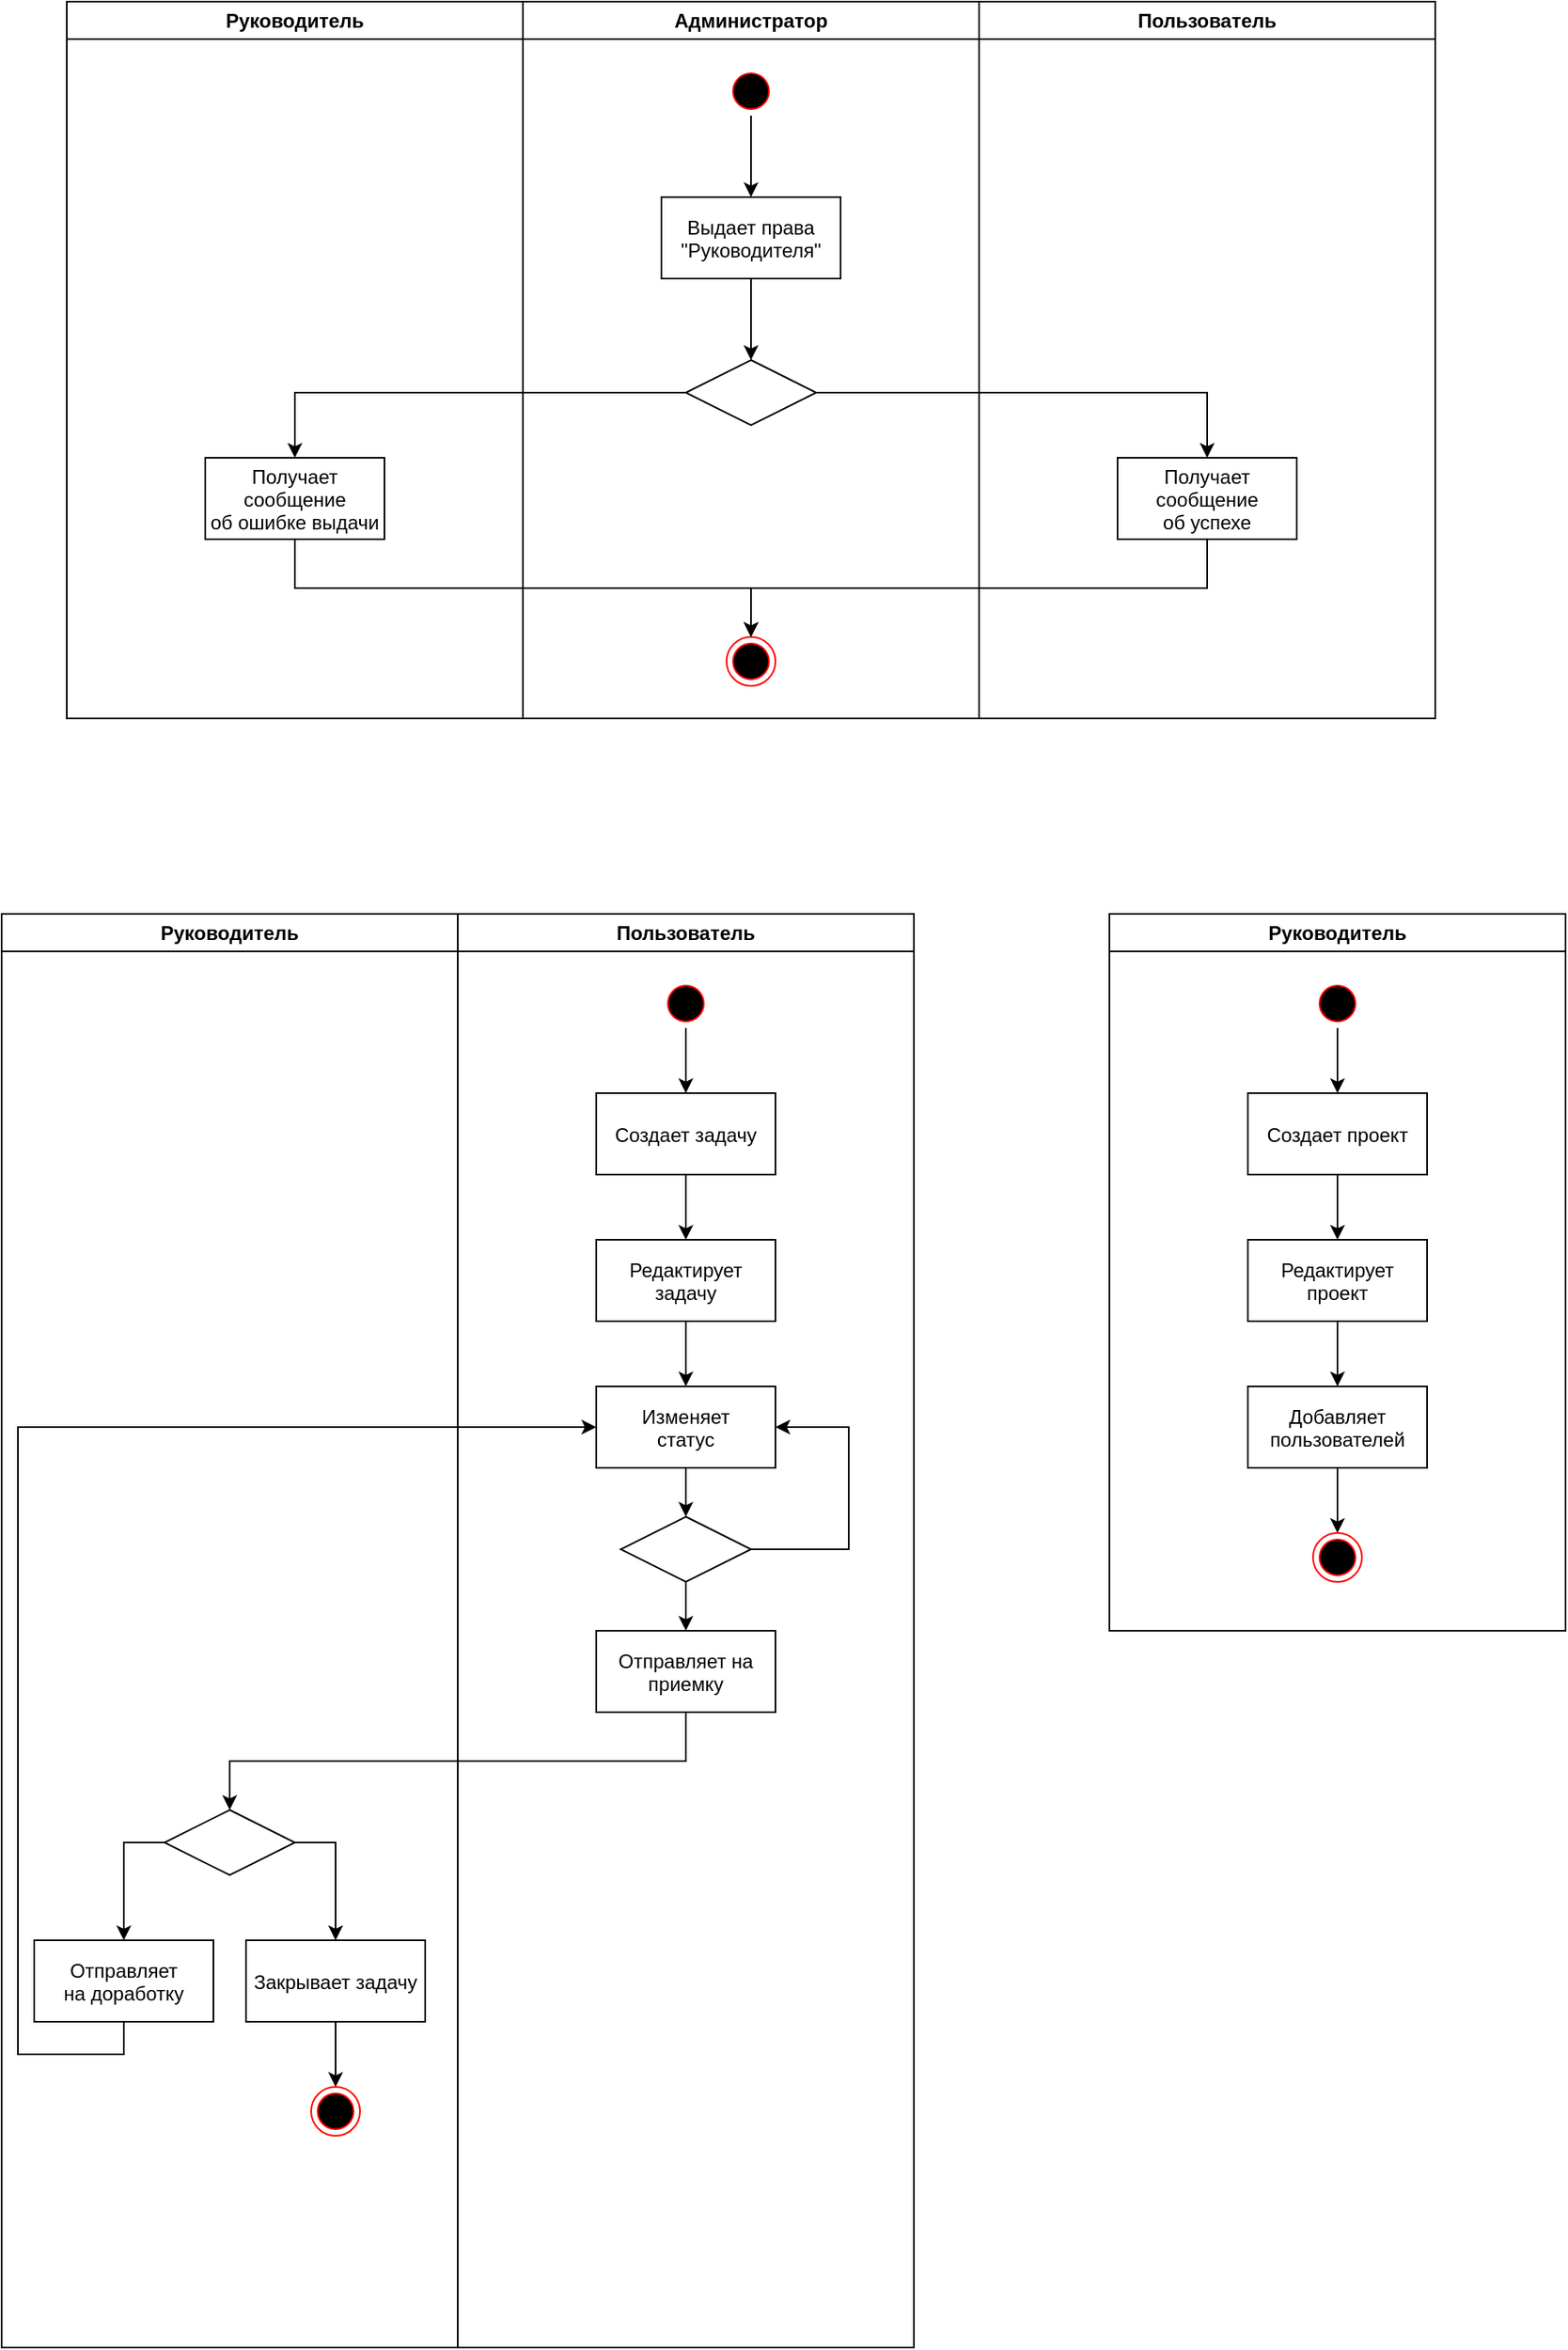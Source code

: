 <mxfile version="12.4.2" type="device" pages="1"><diagram name="Page-1" id="e7e014a7-5840-1c2e-5031-d8a46d1fe8dd"><mxGraphModel dx="2212" dy="1692" grid="1" gridSize="10" guides="1" tooltips="1" connect="1" arrows="1" fold="1" page="1" pageScale="1" pageWidth="1169" pageHeight="826" background="#ffffff" math="0" shadow="0"><root><mxCell id="0"/><mxCell id="1" parent="0"/><mxCell id="3" value="Администратор" style="swimlane;whiteSpace=wrap" parent="1" vertex="1"><mxGeometry x="440" y="80" width="280" height="440" as="geometry"/></mxCell><mxCell id="GIV1SvOcGqlwycRpR4nx-118" style="edgeStyle=orthogonalEdgeStyle;rounded=0;orthogonalLoop=1;jettySize=auto;html=1;exitX=0.5;exitY=1;exitDx=0;exitDy=0;" parent="3" source="13" target="15" edge="1"><mxGeometry relative="1" as="geometry"/></mxCell><mxCell id="13" value="" style="ellipse;shape=startState;fillColor=#000000;strokeColor=#ff0000;" parent="3" vertex="1"><mxGeometry x="125" y="40" width="30" height="30" as="geometry"/></mxCell><mxCell id="GIV1SvOcGqlwycRpR4nx-121" style="edgeStyle=orthogonalEdgeStyle;rounded=0;orthogonalLoop=1;jettySize=auto;html=1;exitX=0.5;exitY=1;exitDx=0;exitDy=0;entryX=0.5;entryY=0;entryDx=0;entryDy=0;" parent="3" source="15" target="GIV1SvOcGqlwycRpR4nx-120" edge="1"><mxGeometry relative="1" as="geometry"/></mxCell><mxCell id="15" value="Выдает права&#10;&quot;Руководителя&quot;" style="" parent="3" vertex="1"><mxGeometry x="85" y="120" width="110" height="50" as="geometry"/></mxCell><mxCell id="38" value="" style="ellipse;shape=endState;fillColor=#000000;strokeColor=#ff0000" parent="3" vertex="1"><mxGeometry x="125" y="390" width="30" height="30" as="geometry"/></mxCell><mxCell id="GIV1SvOcGqlwycRpR4nx-120" value="" style="rhombus;whiteSpace=wrap;html=1;" parent="3" vertex="1"><mxGeometry x="100" y="220" width="80" height="40" as="geometry"/></mxCell><mxCell id="4" value="Пользователь" style="swimlane;whiteSpace=wrap" parent="1" vertex="1"><mxGeometry x="720" y="80" width="280" height="440" as="geometry"/></mxCell><mxCell id="GIV1SvOcGqlwycRpR4nx-122" value="Получает&#10;сообщение&#10;об успехе" style="" parent="4" vertex="1"><mxGeometry x="85" y="280" width="110" height="50" as="geometry"/></mxCell><mxCell id="GIV1SvOcGqlwycRpR4nx-76" value="Руководитель" style="swimlane;whiteSpace=wrap" parent="1" vertex="1"><mxGeometry x="120" y="640" width="280" height="880" as="geometry"/></mxCell><mxCell id="GIV1SvOcGqlwycRpR4nx-157" style="edgeStyle=orthogonalEdgeStyle;rounded=0;orthogonalLoop=1;jettySize=auto;html=1;exitX=0.5;exitY=1;exitDx=0;exitDy=0;" parent="GIV1SvOcGqlwycRpR4nx-76" source="GIV1SvOcGqlwycRpR4nx-151" target="GIV1SvOcGqlwycRpR4nx-156" edge="1"><mxGeometry relative="1" as="geometry"/></mxCell><mxCell id="GIV1SvOcGqlwycRpR4nx-151" value="Закрывает задачу" style="" parent="GIV1SvOcGqlwycRpR4nx-76" vertex="1"><mxGeometry x="150" y="630" width="110" height="50" as="geometry"/></mxCell><mxCell id="GIV1SvOcGqlwycRpR4nx-156" value="" style="ellipse;shape=endState;fillColor=#000000;strokeColor=#ff0000" parent="GIV1SvOcGqlwycRpR4nx-76" vertex="1"><mxGeometry x="190" y="720.0" width="30" height="30" as="geometry"/></mxCell><mxCell id="XWPFZd47kIfuoSgpcBd1-44" style="edgeStyle=orthogonalEdgeStyle;rounded=0;orthogonalLoop=1;jettySize=auto;html=1;exitX=1;exitY=0.5;exitDx=0;exitDy=0;fontColor=#000000;" edge="1" parent="GIV1SvOcGqlwycRpR4nx-76" source="XWPFZd47kIfuoSgpcBd1-40" target="GIV1SvOcGqlwycRpR4nx-151"><mxGeometry relative="1" as="geometry"><Array as="points"><mxPoint x="205" y="570"/></Array></mxGeometry></mxCell><mxCell id="XWPFZd47kIfuoSgpcBd1-49" style="edgeStyle=orthogonalEdgeStyle;rounded=0;orthogonalLoop=1;jettySize=auto;html=1;exitX=0;exitY=0.5;exitDx=0;exitDy=0;fontColor=#000000;" edge="1" parent="GIV1SvOcGqlwycRpR4nx-76" source="XWPFZd47kIfuoSgpcBd1-40" target="XWPFZd47kIfuoSgpcBd1-46"><mxGeometry relative="1" as="geometry"/></mxCell><mxCell id="XWPFZd47kIfuoSgpcBd1-40" value="" style="rhombus;whiteSpace=wrap;html=1;" vertex="1" parent="GIV1SvOcGqlwycRpR4nx-76"><mxGeometry x="100" y="550" width="80" height="40" as="geometry"/></mxCell><mxCell id="XWPFZd47kIfuoSgpcBd1-46" value="Отправляет&#10;на доработку" style="" vertex="1" parent="GIV1SvOcGqlwycRpR4nx-76"><mxGeometry x="20" y="630" width="110" height="50" as="geometry"/></mxCell><mxCell id="GIV1SvOcGqlwycRpR4nx-104" value="Пользователь" style="swimlane;whiteSpace=wrap" parent="1" vertex="1"><mxGeometry x="400" y="640" width="280" height="880" as="geometry"/></mxCell><mxCell id="GIV1SvOcGqlwycRpR4nx-131" value="" style="ellipse;shape=startState;fillColor=#000000;strokeColor=#ff0000;" parent="GIV1SvOcGqlwycRpR4nx-104" vertex="1"><mxGeometry x="125" y="40" width="30" height="30" as="geometry"/></mxCell><mxCell id="GIV1SvOcGqlwycRpR4nx-134" style="edgeStyle=orthogonalEdgeStyle;rounded=0;orthogonalLoop=1;jettySize=auto;html=1;exitX=0.5;exitY=1;exitDx=0;exitDy=0;entryX=0.5;entryY=0;entryDx=0;entryDy=0;" parent="GIV1SvOcGqlwycRpR4nx-104" source="GIV1SvOcGqlwycRpR4nx-132" target="GIV1SvOcGqlwycRpR4nx-133" edge="1"><mxGeometry relative="1" as="geometry"/></mxCell><mxCell id="GIV1SvOcGqlwycRpR4nx-132" value="Создает задачу" style="" parent="GIV1SvOcGqlwycRpR4nx-104" vertex="1"><mxGeometry x="85" y="110" width="110" height="50" as="geometry"/></mxCell><mxCell id="GIV1SvOcGqlwycRpR4nx-130" style="edgeStyle=orthogonalEdgeStyle;rounded=0;orthogonalLoop=1;jettySize=auto;html=1;exitX=0.5;exitY=1;exitDx=0;exitDy=0;entryX=0.5;entryY=0;entryDx=0;entryDy=0;" parent="GIV1SvOcGqlwycRpR4nx-104" source="GIV1SvOcGqlwycRpR4nx-131" target="GIV1SvOcGqlwycRpR4nx-132" edge="1"><mxGeometry relative="1" as="geometry"/></mxCell><mxCell id="GIV1SvOcGqlwycRpR4nx-136" style="edgeStyle=orthogonalEdgeStyle;rounded=0;orthogonalLoop=1;jettySize=auto;html=1;exitX=0.5;exitY=1;exitDx=0;exitDy=0;entryX=0.5;entryY=0;entryDx=0;entryDy=0;" parent="GIV1SvOcGqlwycRpR4nx-104" source="GIV1SvOcGqlwycRpR4nx-133" target="GIV1SvOcGqlwycRpR4nx-135" edge="1"><mxGeometry relative="1" as="geometry"/></mxCell><mxCell id="GIV1SvOcGqlwycRpR4nx-133" value="Редактирует&#10;задачу" style="" parent="GIV1SvOcGqlwycRpR4nx-104" vertex="1"><mxGeometry x="85" y="200" width="110" height="50" as="geometry"/></mxCell><mxCell id="GIV1SvOcGqlwycRpR4nx-139" style="edgeStyle=orthogonalEdgeStyle;rounded=0;orthogonalLoop=1;jettySize=auto;html=1;exitX=0.5;exitY=1;exitDx=0;exitDy=0;entryX=0.5;entryY=0;entryDx=0;entryDy=0;" parent="GIV1SvOcGqlwycRpR4nx-104" source="GIV1SvOcGqlwycRpR4nx-135" target="GIV1SvOcGqlwycRpR4nx-138" edge="1"><mxGeometry relative="1" as="geometry"/></mxCell><mxCell id="GIV1SvOcGqlwycRpR4nx-135" value="Изменяет&#10;статус" style="" parent="GIV1SvOcGqlwycRpR4nx-104" vertex="1"><mxGeometry x="85" y="290" width="110" height="50" as="geometry"/></mxCell><mxCell id="GIV1SvOcGqlwycRpR4nx-141" style="edgeStyle=orthogonalEdgeStyle;rounded=0;orthogonalLoop=1;jettySize=auto;html=1;exitX=0.5;exitY=1;exitDx=0;exitDy=0;entryX=0.5;entryY=0;entryDx=0;entryDy=0;" parent="GIV1SvOcGqlwycRpR4nx-104" source="GIV1SvOcGqlwycRpR4nx-138" target="GIV1SvOcGqlwycRpR4nx-140" edge="1"><mxGeometry relative="1" as="geometry"/></mxCell><mxCell id="GIV1SvOcGqlwycRpR4nx-155" style="edgeStyle=orthogonalEdgeStyle;rounded=0;orthogonalLoop=1;jettySize=auto;html=1;exitX=1;exitY=0.5;exitDx=0;exitDy=0;entryX=1;entryY=0.5;entryDx=0;entryDy=0;" parent="GIV1SvOcGqlwycRpR4nx-104" source="GIV1SvOcGqlwycRpR4nx-138" target="GIV1SvOcGqlwycRpR4nx-135" edge="1"><mxGeometry relative="1" as="geometry"><Array as="points"><mxPoint x="240" y="390"/><mxPoint x="240" y="315"/></Array></mxGeometry></mxCell><mxCell id="GIV1SvOcGqlwycRpR4nx-138" value="" style="rhombus;whiteSpace=wrap;html=1;" parent="GIV1SvOcGqlwycRpR4nx-104" vertex="1"><mxGeometry x="100" y="370" width="80" height="40" as="geometry"/></mxCell><mxCell id="GIV1SvOcGqlwycRpR4nx-140" value="Отправляет на&#10;приемку" style="" parent="GIV1SvOcGqlwycRpR4nx-104" vertex="1"><mxGeometry x="85" y="440" width="110" height="50" as="geometry"/></mxCell><mxCell id="GIV1SvOcGqlwycRpR4nx-114" value="Руководитель" style="swimlane;whiteSpace=wrap" parent="1" vertex="1"><mxGeometry x="160" y="80" width="280" height="440" as="geometry"/></mxCell><mxCell id="GIV1SvOcGqlwycRpR4nx-116" value="Получает&#10;сообщение&#10;об ошибке выдачи" style="labelBackgroundColor=none;labelBorderColor=none;fontColor=#000000;" parent="GIV1SvOcGqlwycRpR4nx-114" vertex="1"><mxGeometry x="85" y="280" width="110" height="50" as="geometry"/></mxCell><mxCell id="GIV1SvOcGqlwycRpR4nx-123" style="edgeStyle=orthogonalEdgeStyle;rounded=0;orthogonalLoop=1;jettySize=auto;html=1;exitX=0;exitY=0.5;exitDx=0;exitDy=0;" parent="1" source="GIV1SvOcGqlwycRpR4nx-120" target="GIV1SvOcGqlwycRpR4nx-116" edge="1"><mxGeometry relative="1" as="geometry"/></mxCell><mxCell id="GIV1SvOcGqlwycRpR4nx-124" style="edgeStyle=orthogonalEdgeStyle;rounded=0;orthogonalLoop=1;jettySize=auto;html=1;exitX=1;exitY=0.5;exitDx=0;exitDy=0;entryX=0.5;entryY=0;entryDx=0;entryDy=0;" parent="1" source="GIV1SvOcGqlwycRpR4nx-120" target="GIV1SvOcGqlwycRpR4nx-122" edge="1"><mxGeometry relative="1" as="geometry"/></mxCell><mxCell id="GIV1SvOcGqlwycRpR4nx-125" style="edgeStyle=orthogonalEdgeStyle;rounded=0;orthogonalLoop=1;jettySize=auto;html=1;exitX=0.5;exitY=1;exitDx=0;exitDy=0;" parent="1" source="GIV1SvOcGqlwycRpR4nx-122" target="38" edge="1"><mxGeometry relative="1" as="geometry"/></mxCell><mxCell id="GIV1SvOcGqlwycRpR4nx-126" style="edgeStyle=orthogonalEdgeStyle;rounded=0;orthogonalLoop=1;jettySize=auto;html=1;exitX=0.5;exitY=1;exitDx=0;exitDy=0;" parent="1" source="GIV1SvOcGqlwycRpR4nx-116" target="38" edge="1"><mxGeometry relative="1" as="geometry"/></mxCell><mxCell id="GIV1SvOcGqlwycRpR4nx-143" value="Руководитель" style="swimlane;whiteSpace=wrap" parent="1" vertex="1"><mxGeometry x="800" y="640" width="280" height="440" as="geometry"/></mxCell><mxCell id="GIV1SvOcGqlwycRpR4nx-144" style="edgeStyle=orthogonalEdgeStyle;rounded=0;orthogonalLoop=1;jettySize=auto;html=1;exitX=0.5;exitY=1;exitDx=0;exitDy=0;entryX=0.5;entryY=0;entryDx=0;entryDy=0;" parent="GIV1SvOcGqlwycRpR4nx-143" source="GIV1SvOcGqlwycRpR4nx-145" target="GIV1SvOcGqlwycRpR4nx-147" edge="1"><mxGeometry relative="1" as="geometry"/></mxCell><mxCell id="GIV1SvOcGqlwycRpR4nx-145" value="" style="ellipse;shape=startState;fillColor=#000000;strokeColor=#ff0000;" parent="GIV1SvOcGqlwycRpR4nx-143" vertex="1"><mxGeometry x="125" y="40" width="30" height="30" as="geometry"/></mxCell><mxCell id="GIV1SvOcGqlwycRpR4nx-146" style="edgeStyle=orthogonalEdgeStyle;rounded=0;orthogonalLoop=1;jettySize=auto;html=1;exitX=0.5;exitY=1;exitDx=0;exitDy=0;entryX=0.5;entryY=0;entryDx=0;entryDy=0;" parent="GIV1SvOcGqlwycRpR4nx-143" source="GIV1SvOcGqlwycRpR4nx-147" target="GIV1SvOcGqlwycRpR4nx-149" edge="1"><mxGeometry relative="1" as="geometry"/></mxCell><mxCell id="GIV1SvOcGqlwycRpR4nx-147" value="Создает проект" style="" parent="GIV1SvOcGqlwycRpR4nx-143" vertex="1"><mxGeometry x="85" y="110" width="110" height="50" as="geometry"/></mxCell><mxCell id="GIV1SvOcGqlwycRpR4nx-148" style="edgeStyle=orthogonalEdgeStyle;rounded=0;orthogonalLoop=1;jettySize=auto;html=1;exitX=0.5;exitY=1;exitDx=0;exitDy=0;entryX=0.5;entryY=0;entryDx=0;entryDy=0;" parent="GIV1SvOcGqlwycRpR4nx-143" source="GIV1SvOcGqlwycRpR4nx-149" target="GIV1SvOcGqlwycRpR4nx-150" edge="1"><mxGeometry relative="1" as="geometry"/></mxCell><mxCell id="GIV1SvOcGqlwycRpR4nx-149" value="Редактирует&#10;проект" style="" parent="GIV1SvOcGqlwycRpR4nx-143" vertex="1"><mxGeometry x="85" y="200" width="110" height="50" as="geometry"/></mxCell><mxCell id="GIV1SvOcGqlwycRpR4nx-159" style="edgeStyle=orthogonalEdgeStyle;rounded=0;orthogonalLoop=1;jettySize=auto;html=1;exitX=0.5;exitY=1;exitDx=0;exitDy=0;" parent="GIV1SvOcGqlwycRpR4nx-143" source="GIV1SvOcGqlwycRpR4nx-150" target="GIV1SvOcGqlwycRpR4nx-158" edge="1"><mxGeometry relative="1" as="geometry"/></mxCell><mxCell id="GIV1SvOcGqlwycRpR4nx-150" value="Добавляет&#10;пользователей" style="" parent="GIV1SvOcGqlwycRpR4nx-143" vertex="1"><mxGeometry x="85" y="290" width="110" height="50" as="geometry"/></mxCell><mxCell id="GIV1SvOcGqlwycRpR4nx-158" value="" style="ellipse;shape=endState;fillColor=#000000;strokeColor=#ff0000" parent="GIV1SvOcGqlwycRpR4nx-143" vertex="1"><mxGeometry x="125" y="380" width="30" height="30" as="geometry"/></mxCell><mxCell id="XWPFZd47kIfuoSgpcBd1-43" style="edgeStyle=orthogonalEdgeStyle;rounded=0;orthogonalLoop=1;jettySize=auto;html=1;exitX=0.5;exitY=1;exitDx=0;exitDy=0;entryX=0.5;entryY=0;entryDx=0;entryDy=0;fontColor=#000000;" edge="1" parent="1" source="GIV1SvOcGqlwycRpR4nx-140" target="XWPFZd47kIfuoSgpcBd1-40"><mxGeometry relative="1" as="geometry"/></mxCell><mxCell id="XWPFZd47kIfuoSgpcBd1-50" style="edgeStyle=orthogonalEdgeStyle;rounded=0;orthogonalLoop=1;jettySize=auto;html=1;exitX=0.5;exitY=1;exitDx=0;exitDy=0;entryX=0;entryY=0.5;entryDx=0;entryDy=0;fontColor=#000000;" edge="1" parent="1" source="XWPFZd47kIfuoSgpcBd1-46" target="GIV1SvOcGqlwycRpR4nx-135"><mxGeometry relative="1" as="geometry"><Array as="points"><mxPoint x="195" y="1340"/><mxPoint x="130" y="1340"/><mxPoint x="130" y="955"/></Array></mxGeometry></mxCell></root></mxGraphModel></diagram></mxfile>